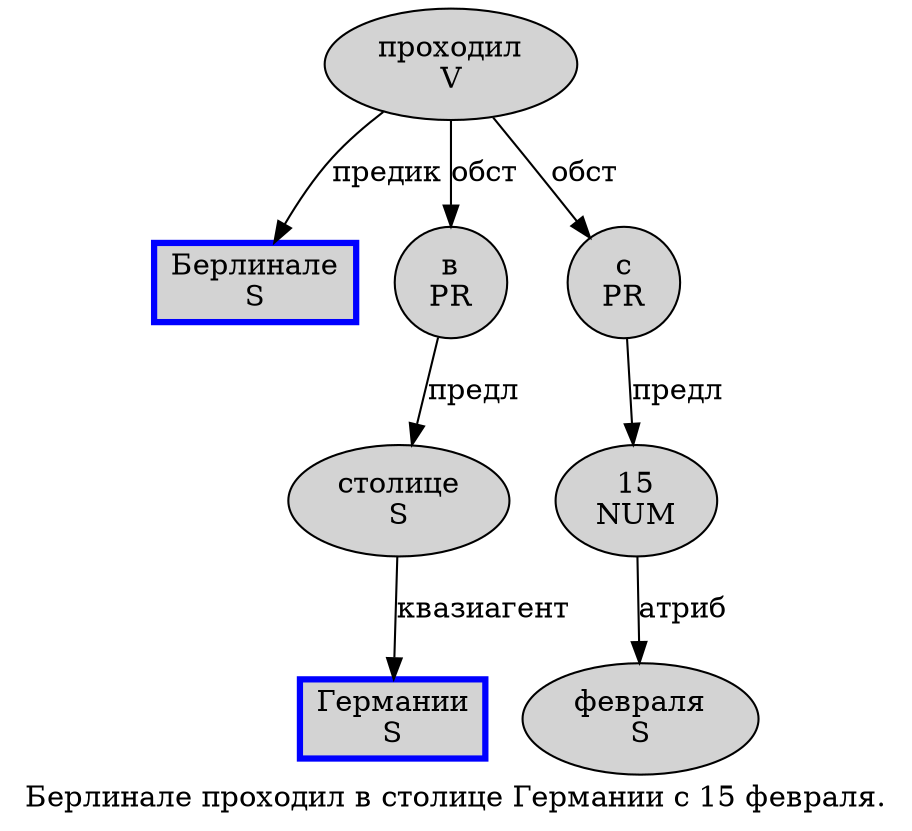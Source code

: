 digraph SENTENCE_1474 {
	graph [label="Берлинале проходил в столице Германии с 15 февраля."]
	node [style=filled]
		0 [label="Берлинале
S" color=blue fillcolor=lightgray penwidth=3 shape=box]
		1 [label="проходил
V" color="" fillcolor=lightgray penwidth=1 shape=ellipse]
		2 [label="в
PR" color="" fillcolor=lightgray penwidth=1 shape=ellipse]
		3 [label="столице
S" color="" fillcolor=lightgray penwidth=1 shape=ellipse]
		4 [label="Германии
S" color=blue fillcolor=lightgray penwidth=3 shape=box]
		5 [label="с
PR" color="" fillcolor=lightgray penwidth=1 shape=ellipse]
		6 [label="15
NUM" color="" fillcolor=lightgray penwidth=1 shape=ellipse]
		7 [label="февраля
S" color="" fillcolor=lightgray penwidth=1 shape=ellipse]
			2 -> 3 [label="предл"]
			6 -> 7 [label="атриб"]
			1 -> 0 [label="предик"]
			1 -> 2 [label="обст"]
			1 -> 5 [label="обст"]
			3 -> 4 [label="квазиагент"]
			5 -> 6 [label="предл"]
}